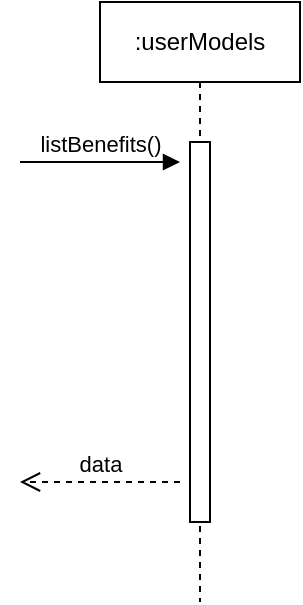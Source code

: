 <mxfile version="22.1.0" type="device">
  <diagram name="Página-1" id="2ugI1zkmbba7DbOoZGFh">
    <mxGraphModel dx="954" dy="586" grid="1" gridSize="10" guides="1" tooltips="1" connect="1" arrows="1" fold="1" page="1" pageScale="1" pageWidth="827" pageHeight="1169" math="0" shadow="0">
      <root>
        <mxCell id="0" />
        <mxCell id="1" parent="0" />
        <mxCell id="8brryZfGSvA-VsZ8IFpC-1" value=":userModels" style="shape=umlLifeline;perimeter=lifelinePerimeter;whiteSpace=wrap;html=1;container=1;dropTarget=0;collapsible=0;recursiveResize=0;outlineConnect=0;portConstraint=eastwest;newEdgeStyle={&quot;curved&quot;:0,&quot;rounded&quot;:0};" vertex="1" parent="1">
          <mxGeometry x="90" y="80" width="100" height="300" as="geometry" />
        </mxCell>
        <mxCell id="8brryZfGSvA-VsZ8IFpC-2" value="" style="html=1;points=[[0,0,0,0,5],[0,1,0,0,-5],[1,0,0,0,5],[1,1,0,0,-5]];perimeter=orthogonalPerimeter;outlineConnect=0;targetShapes=umlLifeline;portConstraint=eastwest;newEdgeStyle={&quot;curved&quot;:0,&quot;rounded&quot;:0};" vertex="1" parent="8brryZfGSvA-VsZ8IFpC-1">
          <mxGeometry x="45" y="70" width="10" height="190" as="geometry" />
        </mxCell>
        <mxCell id="8brryZfGSvA-VsZ8IFpC-3" value="listBenefits()" style="html=1;verticalAlign=bottom;endArrow=block;curved=0;rounded=0;" edge="1" parent="1">
          <mxGeometry width="80" relative="1" as="geometry">
            <mxPoint x="50" y="160" as="sourcePoint" />
            <mxPoint x="130" y="160" as="targetPoint" />
          </mxGeometry>
        </mxCell>
        <mxCell id="8brryZfGSvA-VsZ8IFpC-4" value="data" style="html=1;verticalAlign=bottom;endArrow=open;dashed=1;endSize=8;curved=0;rounded=0;" edge="1" parent="1">
          <mxGeometry relative="1" as="geometry">
            <mxPoint x="130" y="320" as="sourcePoint" />
            <mxPoint x="50" y="320" as="targetPoint" />
          </mxGeometry>
        </mxCell>
      </root>
    </mxGraphModel>
  </diagram>
</mxfile>
